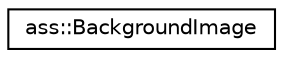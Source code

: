digraph "Graphical Class Hierarchy"
{
 // LATEX_PDF_SIZE
  edge [fontname="Helvetica",fontsize="10",labelfontname="Helvetica",labelfontsize="10"];
  node [fontname="Helvetica",fontsize="10",shape=record];
  rankdir="LR";
  Node0 [label="ass::BackgroundImage",height=0.2,width=0.4,color="black", fillcolor="white", style="filled",URL="$structass_1_1BackgroundImage.html",tooltip="Represents textured (image) background."];
}

